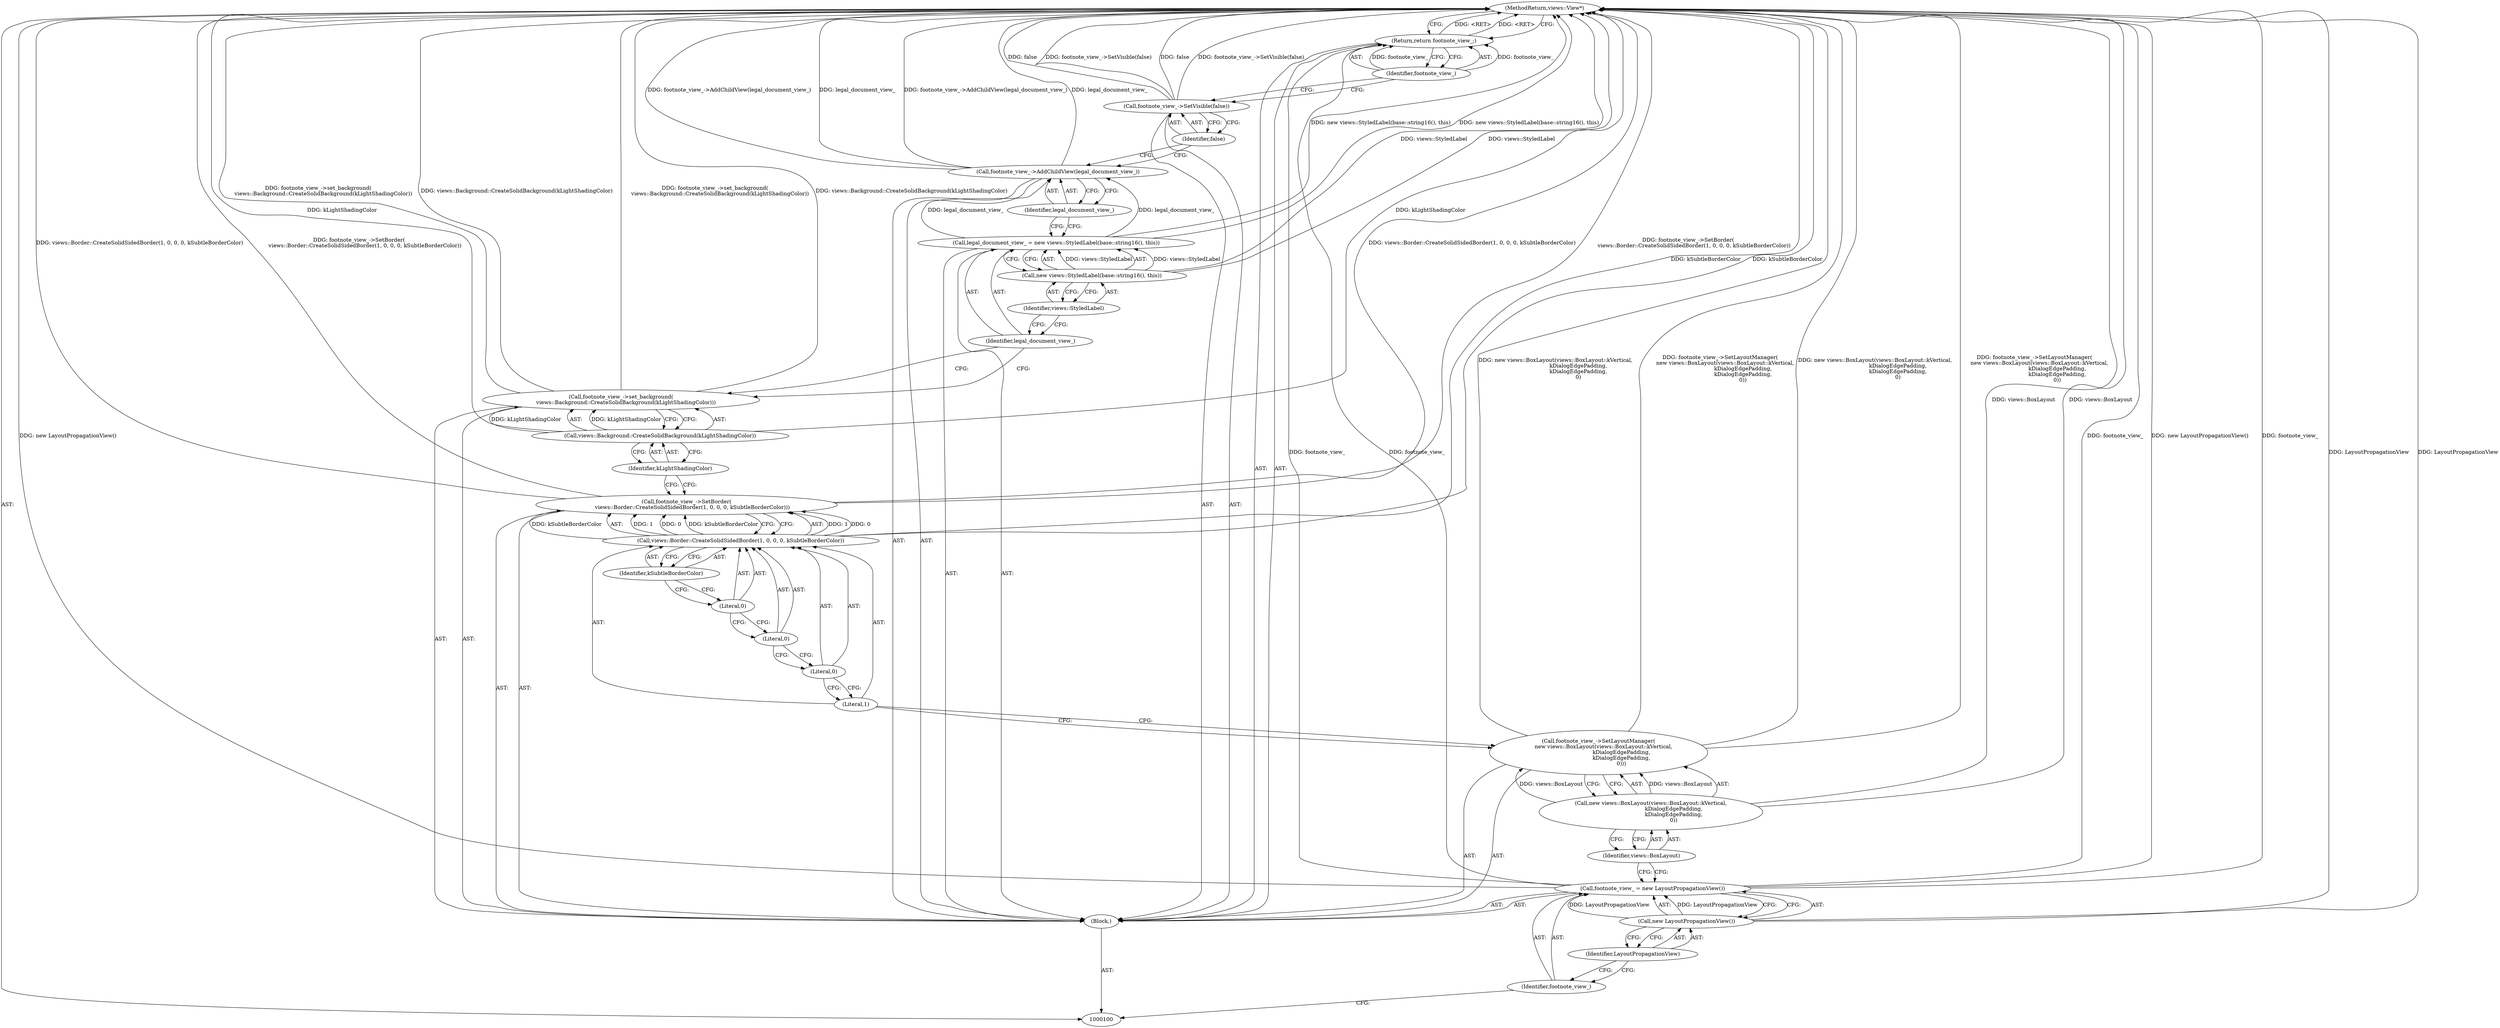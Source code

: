 digraph "0_Chrome_5cfe3023574666663d970ce48cdbc8ed15ce61d9" {
"1000129" [label="(MethodReturn,views::View*)"];
"1000101" [label="(Block,)"];
"1000116" [label="(Call,footnote_view_->set_background(\n      views::Background::CreateSolidBackground(kLightShadingColor)))"];
"1000118" [label="(Identifier,kLightShadingColor)"];
"1000117" [label="(Call,views::Background::CreateSolidBackground(kLightShadingColor))"];
"1000121" [label="(Call,new views::StyledLabel(base::string16(), this))"];
"1000119" [label="(Call,legal_document_view_ = new views::StyledLabel(base::string16(), this))"];
"1000120" [label="(Identifier,legal_document_view_)"];
"1000122" [label="(Identifier,views::StyledLabel)"];
"1000123" [label="(Call,footnote_view_->AddChildView(legal_document_view_))"];
"1000124" [label="(Identifier,legal_document_view_)"];
"1000125" [label="(Call,footnote_view_->SetVisible(false))"];
"1000126" [label="(Identifier,false)"];
"1000127" [label="(Return,return footnote_view_;)"];
"1000128" [label="(Identifier,footnote_view_)"];
"1000104" [label="(Call,new LayoutPropagationView())"];
"1000102" [label="(Call,footnote_view_ = new LayoutPropagationView())"];
"1000103" [label="(Identifier,footnote_view_)"];
"1000105" [label="(Identifier,LayoutPropagationView)"];
"1000106" [label="(Call,footnote_view_->SetLayoutManager(\n      new views::BoxLayout(views::BoxLayout::kVertical,\n                           kDialogEdgePadding,\n                           kDialogEdgePadding,\n                           0)))"];
"1000108" [label="(Identifier,views::BoxLayout)"];
"1000107" [label="(Call,new views::BoxLayout(views::BoxLayout::kVertical,\n                           kDialogEdgePadding,\n                           kDialogEdgePadding,\n                           0))"];
"1000109" [label="(Call,footnote_view_->SetBorder(\n       views::Border::CreateSolidSidedBorder(1, 0, 0, 0, kSubtleBorderColor)))"];
"1000111" [label="(Literal,1)"];
"1000112" [label="(Literal,0)"];
"1000113" [label="(Literal,0)"];
"1000114" [label="(Literal,0)"];
"1000115" [label="(Identifier,kSubtleBorderColor)"];
"1000110" [label="(Call,views::Border::CreateSolidSidedBorder(1, 0, 0, 0, kSubtleBorderColor))"];
"1000129" -> "1000100"  [label="AST: "];
"1000129" -> "1000127"  [label="CFG: "];
"1000127" -> "1000129"  [label="DDG: <RET>"];
"1000116" -> "1000129"  [label="DDG: views::Background::CreateSolidBackground(kLightShadingColor)"];
"1000116" -> "1000129"  [label="DDG: footnote_view_->set_background(\n      views::Background::CreateSolidBackground(kLightShadingColor))"];
"1000125" -> "1000129"  [label="DDG: false"];
"1000125" -> "1000129"  [label="DDG: footnote_view_->SetVisible(false)"];
"1000107" -> "1000129"  [label="DDG: views::BoxLayout"];
"1000106" -> "1000129"  [label="DDG: new views::BoxLayout(views::BoxLayout::kVertical,\n                           kDialogEdgePadding,\n                           kDialogEdgePadding,\n                           0)"];
"1000106" -> "1000129"  [label="DDG: footnote_view_->SetLayoutManager(\n      new views::BoxLayout(views::BoxLayout::kVertical,\n                           kDialogEdgePadding,\n                           kDialogEdgePadding,\n                           0))"];
"1000102" -> "1000129"  [label="DDG: new LayoutPropagationView()"];
"1000102" -> "1000129"  [label="DDG: footnote_view_"];
"1000104" -> "1000129"  [label="DDG: LayoutPropagationView"];
"1000123" -> "1000129"  [label="DDG: footnote_view_->AddChildView(legal_document_view_)"];
"1000123" -> "1000129"  [label="DDG: legal_document_view_"];
"1000117" -> "1000129"  [label="DDG: kLightShadingColor"];
"1000109" -> "1000129"  [label="DDG: views::Border::CreateSolidSidedBorder(1, 0, 0, 0, kSubtleBorderColor)"];
"1000109" -> "1000129"  [label="DDG: footnote_view_->SetBorder(\n       views::Border::CreateSolidSidedBorder(1, 0, 0, 0, kSubtleBorderColor))"];
"1000121" -> "1000129"  [label="DDG: views::StyledLabel"];
"1000110" -> "1000129"  [label="DDG: kSubtleBorderColor"];
"1000119" -> "1000129"  [label="DDG: new views::StyledLabel(base::string16(), this)"];
"1000101" -> "1000100"  [label="AST: "];
"1000102" -> "1000101"  [label="AST: "];
"1000106" -> "1000101"  [label="AST: "];
"1000109" -> "1000101"  [label="AST: "];
"1000116" -> "1000101"  [label="AST: "];
"1000119" -> "1000101"  [label="AST: "];
"1000123" -> "1000101"  [label="AST: "];
"1000125" -> "1000101"  [label="AST: "];
"1000127" -> "1000101"  [label="AST: "];
"1000116" -> "1000101"  [label="AST: "];
"1000116" -> "1000117"  [label="CFG: "];
"1000117" -> "1000116"  [label="AST: "];
"1000120" -> "1000116"  [label="CFG: "];
"1000116" -> "1000129"  [label="DDG: views::Background::CreateSolidBackground(kLightShadingColor)"];
"1000116" -> "1000129"  [label="DDG: footnote_view_->set_background(\n      views::Background::CreateSolidBackground(kLightShadingColor))"];
"1000117" -> "1000116"  [label="DDG: kLightShadingColor"];
"1000118" -> "1000117"  [label="AST: "];
"1000118" -> "1000109"  [label="CFG: "];
"1000117" -> "1000118"  [label="CFG: "];
"1000117" -> "1000116"  [label="AST: "];
"1000117" -> "1000118"  [label="CFG: "];
"1000118" -> "1000117"  [label="AST: "];
"1000116" -> "1000117"  [label="CFG: "];
"1000117" -> "1000129"  [label="DDG: kLightShadingColor"];
"1000117" -> "1000116"  [label="DDG: kLightShadingColor"];
"1000121" -> "1000119"  [label="AST: "];
"1000121" -> "1000122"  [label="CFG: "];
"1000122" -> "1000121"  [label="AST: "];
"1000119" -> "1000121"  [label="CFG: "];
"1000121" -> "1000129"  [label="DDG: views::StyledLabel"];
"1000121" -> "1000119"  [label="DDG: views::StyledLabel"];
"1000119" -> "1000101"  [label="AST: "];
"1000119" -> "1000121"  [label="CFG: "];
"1000120" -> "1000119"  [label="AST: "];
"1000121" -> "1000119"  [label="AST: "];
"1000124" -> "1000119"  [label="CFG: "];
"1000119" -> "1000129"  [label="DDG: new views::StyledLabel(base::string16(), this)"];
"1000121" -> "1000119"  [label="DDG: views::StyledLabel"];
"1000119" -> "1000123"  [label="DDG: legal_document_view_"];
"1000120" -> "1000119"  [label="AST: "];
"1000120" -> "1000116"  [label="CFG: "];
"1000122" -> "1000120"  [label="CFG: "];
"1000122" -> "1000121"  [label="AST: "];
"1000122" -> "1000120"  [label="CFG: "];
"1000121" -> "1000122"  [label="CFG: "];
"1000123" -> "1000101"  [label="AST: "];
"1000123" -> "1000124"  [label="CFG: "];
"1000124" -> "1000123"  [label="AST: "];
"1000126" -> "1000123"  [label="CFG: "];
"1000123" -> "1000129"  [label="DDG: footnote_view_->AddChildView(legal_document_view_)"];
"1000123" -> "1000129"  [label="DDG: legal_document_view_"];
"1000119" -> "1000123"  [label="DDG: legal_document_view_"];
"1000124" -> "1000123"  [label="AST: "];
"1000124" -> "1000119"  [label="CFG: "];
"1000123" -> "1000124"  [label="CFG: "];
"1000125" -> "1000101"  [label="AST: "];
"1000125" -> "1000126"  [label="CFG: "];
"1000126" -> "1000125"  [label="AST: "];
"1000128" -> "1000125"  [label="CFG: "];
"1000125" -> "1000129"  [label="DDG: false"];
"1000125" -> "1000129"  [label="DDG: footnote_view_->SetVisible(false)"];
"1000126" -> "1000125"  [label="AST: "];
"1000126" -> "1000123"  [label="CFG: "];
"1000125" -> "1000126"  [label="CFG: "];
"1000127" -> "1000101"  [label="AST: "];
"1000127" -> "1000128"  [label="CFG: "];
"1000128" -> "1000127"  [label="AST: "];
"1000129" -> "1000127"  [label="CFG: "];
"1000127" -> "1000129"  [label="DDG: <RET>"];
"1000128" -> "1000127"  [label="DDG: footnote_view_"];
"1000102" -> "1000127"  [label="DDG: footnote_view_"];
"1000128" -> "1000127"  [label="AST: "];
"1000128" -> "1000125"  [label="CFG: "];
"1000127" -> "1000128"  [label="CFG: "];
"1000128" -> "1000127"  [label="DDG: footnote_view_"];
"1000104" -> "1000102"  [label="AST: "];
"1000104" -> "1000105"  [label="CFG: "];
"1000105" -> "1000104"  [label="AST: "];
"1000102" -> "1000104"  [label="CFG: "];
"1000104" -> "1000129"  [label="DDG: LayoutPropagationView"];
"1000104" -> "1000102"  [label="DDG: LayoutPropagationView"];
"1000102" -> "1000101"  [label="AST: "];
"1000102" -> "1000104"  [label="CFG: "];
"1000103" -> "1000102"  [label="AST: "];
"1000104" -> "1000102"  [label="AST: "];
"1000108" -> "1000102"  [label="CFG: "];
"1000102" -> "1000129"  [label="DDG: new LayoutPropagationView()"];
"1000102" -> "1000129"  [label="DDG: footnote_view_"];
"1000104" -> "1000102"  [label="DDG: LayoutPropagationView"];
"1000102" -> "1000127"  [label="DDG: footnote_view_"];
"1000103" -> "1000102"  [label="AST: "];
"1000103" -> "1000100"  [label="CFG: "];
"1000105" -> "1000103"  [label="CFG: "];
"1000105" -> "1000104"  [label="AST: "];
"1000105" -> "1000103"  [label="CFG: "];
"1000104" -> "1000105"  [label="CFG: "];
"1000106" -> "1000101"  [label="AST: "];
"1000106" -> "1000107"  [label="CFG: "];
"1000107" -> "1000106"  [label="AST: "];
"1000111" -> "1000106"  [label="CFG: "];
"1000106" -> "1000129"  [label="DDG: new views::BoxLayout(views::BoxLayout::kVertical,\n                           kDialogEdgePadding,\n                           kDialogEdgePadding,\n                           0)"];
"1000106" -> "1000129"  [label="DDG: footnote_view_->SetLayoutManager(\n      new views::BoxLayout(views::BoxLayout::kVertical,\n                           kDialogEdgePadding,\n                           kDialogEdgePadding,\n                           0))"];
"1000107" -> "1000106"  [label="DDG: views::BoxLayout"];
"1000108" -> "1000107"  [label="AST: "];
"1000108" -> "1000102"  [label="CFG: "];
"1000107" -> "1000108"  [label="CFG: "];
"1000107" -> "1000106"  [label="AST: "];
"1000107" -> "1000108"  [label="CFG: "];
"1000108" -> "1000107"  [label="AST: "];
"1000106" -> "1000107"  [label="CFG: "];
"1000107" -> "1000129"  [label="DDG: views::BoxLayout"];
"1000107" -> "1000106"  [label="DDG: views::BoxLayout"];
"1000109" -> "1000101"  [label="AST: "];
"1000109" -> "1000110"  [label="CFG: "];
"1000110" -> "1000109"  [label="AST: "];
"1000118" -> "1000109"  [label="CFG: "];
"1000109" -> "1000129"  [label="DDG: views::Border::CreateSolidSidedBorder(1, 0, 0, 0, kSubtleBorderColor)"];
"1000109" -> "1000129"  [label="DDG: footnote_view_->SetBorder(\n       views::Border::CreateSolidSidedBorder(1, 0, 0, 0, kSubtleBorderColor))"];
"1000110" -> "1000109"  [label="DDG: 1"];
"1000110" -> "1000109"  [label="DDG: 0"];
"1000110" -> "1000109"  [label="DDG: kSubtleBorderColor"];
"1000111" -> "1000110"  [label="AST: "];
"1000111" -> "1000106"  [label="CFG: "];
"1000112" -> "1000111"  [label="CFG: "];
"1000112" -> "1000110"  [label="AST: "];
"1000112" -> "1000111"  [label="CFG: "];
"1000113" -> "1000112"  [label="CFG: "];
"1000113" -> "1000110"  [label="AST: "];
"1000113" -> "1000112"  [label="CFG: "];
"1000114" -> "1000113"  [label="CFG: "];
"1000114" -> "1000110"  [label="AST: "];
"1000114" -> "1000113"  [label="CFG: "];
"1000115" -> "1000114"  [label="CFG: "];
"1000115" -> "1000110"  [label="AST: "];
"1000115" -> "1000114"  [label="CFG: "];
"1000110" -> "1000115"  [label="CFG: "];
"1000110" -> "1000109"  [label="AST: "];
"1000110" -> "1000115"  [label="CFG: "];
"1000111" -> "1000110"  [label="AST: "];
"1000112" -> "1000110"  [label="AST: "];
"1000113" -> "1000110"  [label="AST: "];
"1000114" -> "1000110"  [label="AST: "];
"1000115" -> "1000110"  [label="AST: "];
"1000109" -> "1000110"  [label="CFG: "];
"1000110" -> "1000129"  [label="DDG: kSubtleBorderColor"];
"1000110" -> "1000109"  [label="DDG: 1"];
"1000110" -> "1000109"  [label="DDG: 0"];
"1000110" -> "1000109"  [label="DDG: kSubtleBorderColor"];
}
